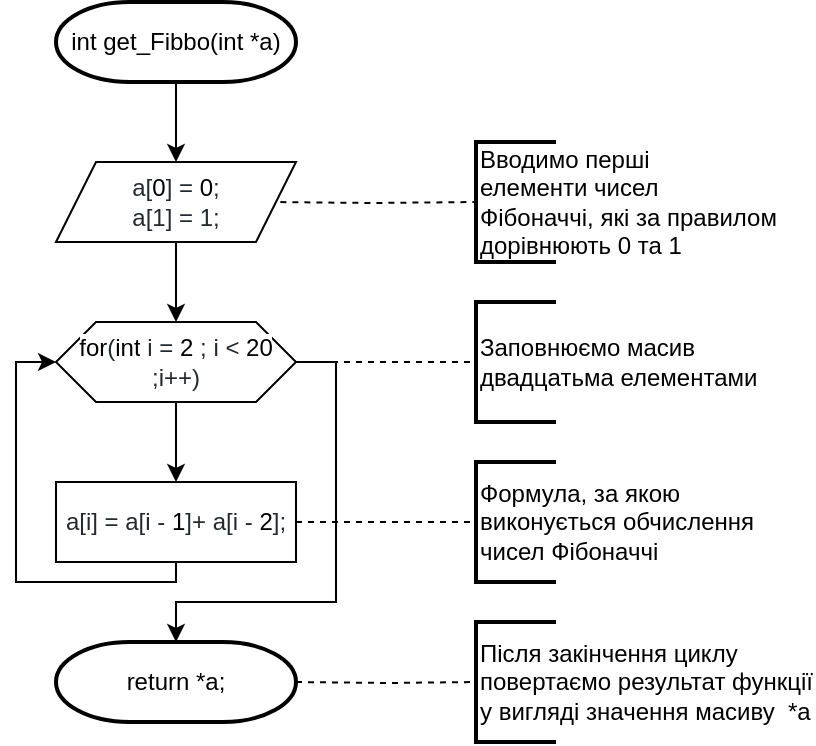 <mxfile version="14.0.1" type="device"><diagram id="EBm_OR5x-Is41UELYWcg" name="Page-1"><mxGraphModel dx="539" dy="487" grid="1" gridSize="10" guides="1" tooltips="1" connect="1" arrows="1" fold="1" page="1" pageScale="1" pageWidth="1200" pageHeight="1600" math="0" shadow="0"><root><mxCell id="0"/><mxCell id="1" parent="0"/><mxCell id="Po-tuJSfogR59qn-kTYG-5" style="edgeStyle=orthogonalEdgeStyle;rounded=0;orthogonalLoop=1;jettySize=auto;html=1;exitX=0.5;exitY=1;exitDx=0;exitDy=0;exitPerimeter=0;entryX=0.5;entryY=0;entryDx=0;entryDy=0;" parent="1" source="Po-tuJSfogR59qn-kTYG-1" target="AKlEYXITjfV1wmfV2RGG-1" edge="1"><mxGeometry relative="1" as="geometry"><mxPoint x="380" y="140" as="targetPoint"/></mxGeometry></mxCell><mxCell id="Po-tuJSfogR59qn-kTYG-1" value="&lt;font style=&quot;vertical-align: inherit&quot;&gt;&lt;font style=&quot;vertical-align: inherit&quot;&gt;int get_Fibbo(int *a)&lt;/font&gt;&lt;/font&gt;" style="strokeWidth=2;html=1;shape=mxgraph.flowchart.terminator;whiteSpace=wrap;" parent="1" vertex="1"><mxGeometry x="320" y="80" width="120" height="40" as="geometry"/></mxCell><mxCell id="Po-tuJSfogR59qn-kTYG-4" style="edgeStyle=orthogonalEdgeStyle;rounded=0;orthogonalLoop=1;jettySize=auto;html=1;exitX=0.5;exitY=1;exitDx=0;exitDy=0;entryX=0.5;entryY=0;entryDx=0;entryDy=0;" parent="1" source="AKlEYXITjfV1wmfV2RGG-1" target="Po-tuJSfogR59qn-kTYG-3" edge="1"><mxGeometry relative="1" as="geometry"><mxPoint x="380" y="200" as="sourcePoint"/></mxGeometry></mxCell><mxCell id="Po-tuJSfogR59qn-kTYG-15" style="edgeStyle=orthogonalEdgeStyle;rounded=0;orthogonalLoop=1;jettySize=auto;html=1;exitX=1;exitY=0.5;exitDx=0;exitDy=0;entryX=0;entryY=0.5;entryDx=0;entryDy=0;entryPerimeter=0;dashed=1;endArrow=none;endFill=0;" parent="1" target="Po-tuJSfogR59qn-kTYG-14" edge="1"><mxGeometry relative="1" as="geometry"><mxPoint x="426.2" y="180" as="sourcePoint"/></mxGeometry></mxCell><mxCell id="Po-tuJSfogR59qn-kTYG-12" style="edgeStyle=orthogonalEdgeStyle;rounded=0;orthogonalLoop=1;jettySize=auto;html=1;exitX=0.5;exitY=1;exitDx=0;exitDy=0;entryX=0.5;entryY=0;entryDx=0;entryDy=0;" parent="1" source="Po-tuJSfogR59qn-kTYG-3" target="Po-tuJSfogR59qn-kTYG-9" edge="1"><mxGeometry relative="1" as="geometry"/></mxCell><mxCell id="Po-tuJSfogR59qn-kTYG-13" style="edgeStyle=orthogonalEdgeStyle;rounded=0;orthogonalLoop=1;jettySize=auto;html=1;exitX=1;exitY=0.5;exitDx=0;exitDy=0;entryX=0.5;entryY=0;entryDx=0;entryDy=0;entryPerimeter=0;" parent="1" source="Po-tuJSfogR59qn-kTYG-3" target="Po-tuJSfogR59qn-kTYG-10" edge="1"><mxGeometry relative="1" as="geometry"><Array as="points"><mxPoint x="460" y="260"/><mxPoint x="460" y="380"/><mxPoint x="380" y="380"/></Array></mxGeometry></mxCell><mxCell id="Po-tuJSfogR59qn-kTYG-18" style="edgeStyle=orthogonalEdgeStyle;rounded=0;orthogonalLoop=1;jettySize=auto;html=1;exitX=1;exitY=0.5;exitDx=0;exitDy=0;entryX=0;entryY=0.5;entryDx=0;entryDy=0;entryPerimeter=0;dashed=1;endArrow=none;endFill=0;" parent="1" source="Po-tuJSfogR59qn-kTYG-3" target="Po-tuJSfogR59qn-kTYG-16" edge="1"><mxGeometry relative="1" as="geometry"/></mxCell><mxCell id="Po-tuJSfogR59qn-kTYG-3" value="&lt;span class=&quot;pl-k&quot; style=&quot;box-sizing: border-box ; font-family: , &amp;#34;consolas&amp;#34; , &amp;#34;liberation mono&amp;#34; , &amp;#34;menlo&amp;#34; , monospace ; background-color: rgb(255 , 255 , 255)&quot;&gt;&lt;font style=&quot;box-sizing: border-box ; vertical-align: inherit&quot;&gt;&lt;font style=&quot;box-sizing: border-box ; vertical-align: inherit&quot;&gt;for&lt;/font&gt;&lt;/font&gt;&lt;/span&gt;&lt;font style=&quot;box-sizing: border-box ; color: rgb(36 , 41 , 46) ; font-family: , &amp;#34;consolas&amp;#34; , &amp;#34;liberation mono&amp;#34; , &amp;#34;menlo&amp;#34; , monospace ; background-color: rgb(255 , 255 , 255) ; vertical-align: inherit&quot;&gt;&lt;font style=&quot;box-sizing: border-box ; vertical-align: inherit&quot;&gt;(&lt;/font&gt;&lt;/font&gt;&lt;span class=&quot;pl-k&quot; style=&quot;box-sizing: border-box ; font-family: , &amp;#34;consolas&amp;#34; , &amp;#34;liberation mono&amp;#34; , &amp;#34;menlo&amp;#34; , monospace ; background-color: rgb(255 , 255 , 255)&quot;&gt;&lt;font style=&quot;box-sizing: border-box ; vertical-align: inherit&quot;&gt;&lt;font style=&quot;box-sizing: border-box ; vertical-align: inherit&quot;&gt;int&lt;/font&gt;&lt;/font&gt;&lt;/span&gt;&lt;font style=&quot;box-sizing: border-box ; color: rgb(36 , 41 , 46) ; font-family: , &amp;#34;consolas&amp;#34; , &amp;#34;liberation mono&amp;#34; , &amp;#34;menlo&amp;#34; , monospace ; background-color: rgb(255 , 255 , 255) ; vertical-align: inherit&quot;&gt;&lt;font style=&quot;box-sizing: border-box ; vertical-align: inherit&quot;&gt; i = &lt;/font&gt;&lt;/font&gt;&lt;span class=&quot;pl-c1&quot; style=&quot;box-sizing: border-box ; font-family: , &amp;#34;consolas&amp;#34; , &amp;#34;liberation mono&amp;#34; , &amp;#34;menlo&amp;#34; , monospace ; background-color: rgb(255 , 255 , 255)&quot;&gt;&lt;font style=&quot;box-sizing: border-box ; vertical-align: inherit&quot;&gt;&lt;font style=&quot;box-sizing: border-box ; vertical-align: inherit&quot;&gt;2&lt;/font&gt;&lt;/font&gt;&lt;/span&gt;&lt;font style=&quot;box-sizing: border-box ; color: rgb(36 , 41 , 46) ; font-family: , &amp;#34;consolas&amp;#34; , &amp;#34;liberation mono&amp;#34; , &amp;#34;menlo&amp;#34; , monospace ; background-color: rgb(255 , 255 , 255) ; vertical-align: inherit&quot;&gt;&lt;font style=&quot;box-sizing: border-box ; vertical-align: inherit&quot;&gt; ; i &amp;lt; &lt;/font&gt;&lt;/font&gt;&lt;span class=&quot;pl-c1&quot; style=&quot;box-sizing: border-box ; font-family: , &amp;#34;consolas&amp;#34; , &amp;#34;liberation mono&amp;#34; , &amp;#34;menlo&amp;#34; , monospace ; background-color: rgb(255 , 255 , 255)&quot;&gt;&lt;font style=&quot;box-sizing: border-box ; vertical-align: inherit&quot;&gt;&lt;font style=&quot;box-sizing: border-box ; vertical-align: inherit&quot;&gt;20&lt;/font&gt;&lt;/font&gt;&lt;/span&gt;&lt;font style=&quot;box-sizing: border-box ; color: rgb(36 , 41 , 46) ; font-family: , &amp;#34;consolas&amp;#34; , &amp;#34;liberation mono&amp;#34; , &amp;#34;menlo&amp;#34; , monospace ; background-color: rgb(255 , 255 , 255) ; vertical-align: inherit&quot;&gt;&lt;font style=&quot;box-sizing: border-box ; vertical-align: inherit&quot;&gt; ;i++)&lt;/font&gt;&lt;/font&gt;" style="shape=hexagon;perimeter=hexagonPerimeter2;whiteSpace=wrap;html=1;fixedSize=1;" parent="1" vertex="1"><mxGeometry x="320" y="240" width="120" height="40" as="geometry"/></mxCell><mxCell id="Po-tuJSfogR59qn-kTYG-11" style="edgeStyle=orthogonalEdgeStyle;rounded=0;orthogonalLoop=1;jettySize=auto;html=1;exitX=0.5;exitY=1;exitDx=0;exitDy=0;entryX=0;entryY=0.5;entryDx=0;entryDy=0;" parent="1" source="Po-tuJSfogR59qn-kTYG-9" target="Po-tuJSfogR59qn-kTYG-3" edge="1"><mxGeometry relative="1" as="geometry"><Array as="points"><mxPoint x="380" y="370"/><mxPoint x="300" y="370"/><mxPoint x="300" y="260"/></Array></mxGeometry></mxCell><mxCell id="Po-tuJSfogR59qn-kTYG-19" style="edgeStyle=orthogonalEdgeStyle;rounded=0;orthogonalLoop=1;jettySize=auto;html=1;exitX=1;exitY=0.5;exitDx=0;exitDy=0;entryX=0;entryY=0.5;entryDx=0;entryDy=0;entryPerimeter=0;dashed=1;endArrow=none;endFill=0;" parent="1" source="Po-tuJSfogR59qn-kTYG-9" target="Po-tuJSfogR59qn-kTYG-17" edge="1"><mxGeometry relative="1" as="geometry"/></mxCell><mxCell id="Po-tuJSfogR59qn-kTYG-9" value="&lt;span style=&quot;color: rgb(36 , 41 , 46) ; font-family: , &amp;#34;consolas&amp;#34; , &amp;#34;liberation mono&amp;#34; , &amp;#34;menlo&amp;#34; , monospace ; background-color: rgb(255 , 255 , 255)&quot;&gt;a[i] = a[i - &lt;/span&gt;&lt;span class=&quot;pl-c1&quot; style=&quot;box-sizing: border-box ; font-family: , &amp;#34;consolas&amp;#34; , &amp;#34;liberation mono&amp;#34; , &amp;#34;menlo&amp;#34; , monospace ; background-color: rgb(255 , 255 , 255)&quot;&gt;1&lt;/span&gt;&lt;span style=&quot;color: rgb(36 , 41 , 46) ; font-family: , &amp;#34;consolas&amp;#34; , &amp;#34;liberation mono&amp;#34; , &amp;#34;menlo&amp;#34; , monospace ; background-color: rgb(255 , 255 , 255)&quot;&gt;]+ a[i - &lt;/span&gt;&lt;span class=&quot;pl-c1&quot; style=&quot;box-sizing: border-box ; font-family: , &amp;#34;consolas&amp;#34; , &amp;#34;liberation mono&amp;#34; , &amp;#34;menlo&amp;#34; , monospace ; background-color: rgb(255 , 255 , 255)&quot;&gt;2&lt;/span&gt;&lt;span style=&quot;color: rgb(36 , 41 , 46) ; font-family: , &amp;#34;consolas&amp;#34; , &amp;#34;liberation mono&amp;#34; , &amp;#34;menlo&amp;#34; , monospace ; background-color: rgb(255 , 255 , 255)&quot;&gt;]; &lt;/span&gt;" style="rounded=0;whiteSpace=wrap;html=1;" parent="1" vertex="1"><mxGeometry x="320" y="320" width="120" height="40" as="geometry"/></mxCell><mxCell id="Po-tuJSfogR59qn-kTYG-10" value="&lt;font style=&quot;vertical-align: inherit&quot;&gt;&lt;font style=&quot;vertical-align: inherit&quot;&gt;return *a;&lt;/font&gt;&lt;/font&gt;" style="strokeWidth=2;html=1;shape=mxgraph.flowchart.terminator;whiteSpace=wrap;" parent="1" vertex="1"><mxGeometry x="320" y="400" width="120" height="40" as="geometry"/></mxCell><mxCell id="Po-tuJSfogR59qn-kTYG-14" value="Вводимо перші&lt;br&gt;елементи чисел&amp;nbsp;&lt;br&gt;Фібоначчі, які за правилом &lt;br&gt;дорівнюють 0 та 1" style="strokeWidth=2;html=1;shape=mxgraph.flowchart.annotation_1;align=left;pointerEvents=1;" parent="1" vertex="1"><mxGeometry x="530" y="150" width="40" height="60" as="geometry"/></mxCell><mxCell id="Po-tuJSfogR59qn-kTYG-16" value="Заповнюємо масив&lt;br&gt;двадцатьма елементами" style="strokeWidth=2;html=1;shape=mxgraph.flowchart.annotation_1;align=left;pointerEvents=1;" parent="1" vertex="1"><mxGeometry x="530" y="230" width="40" height="60" as="geometry"/></mxCell><mxCell id="Po-tuJSfogR59qn-kTYG-17" value="Формула, за якою&lt;br&gt;виконується обчислення&lt;br&gt;чисел Фібоначчі" style="strokeWidth=2;html=1;shape=mxgraph.flowchart.annotation_1;align=left;pointerEvents=1;" parent="1" vertex="1"><mxGeometry x="530" y="310" width="40" height="60" as="geometry"/></mxCell><mxCell id="AKlEYXITjfV1wmfV2RGG-1" value="&lt;font style=&quot;box-sizing: border-box ; color: rgb(36 , 41 , 46) ; background-color: rgb(255 , 255 , 255) ; vertical-align: inherit&quot;&gt;&lt;font style=&quot;box-sizing: border-box ; vertical-align: inherit&quot;&gt;а[&lt;/font&gt;&lt;/font&gt;&lt;span class=&quot;pl-c1&quot; style=&quot;box-sizing: border-box ; background-color: rgb(255 , 255 , 255)&quot;&gt;&lt;font style=&quot;box-sizing: border-box ; vertical-align: inherit&quot;&gt;&lt;font style=&quot;box-sizing: border-box ; vertical-align: inherit&quot;&gt;0&lt;/font&gt;&lt;/font&gt;&lt;/span&gt;&lt;font style=&quot;box-sizing: border-box ; color: rgb(36 , 41 , 46) ; background-color: rgb(255 , 255 , 255) ; vertical-align: inherit&quot;&gt;&lt;font style=&quot;box-sizing: border-box ; vertical-align: inherit&quot;&gt;] =&amp;nbsp;&lt;/font&gt;&lt;/font&gt;&lt;span class=&quot;pl-c1&quot; style=&quot;box-sizing: border-box ; background-color: rgb(255 , 255 , 255)&quot;&gt;&lt;font style=&quot;box-sizing: border-box ; vertical-align: inherit&quot;&gt;&lt;font style=&quot;box-sizing: border-box ; vertical-align: inherit&quot;&gt;0&lt;/font&gt;&lt;/font&gt;&lt;/span&gt;&lt;font style=&quot;box-sizing: border-box ; color: rgb(36 , 41 , 46) ; background-color: rgb(255 , 255 , 255) ; vertical-align: inherit&quot;&gt;&lt;font style=&quot;box-sizing: border-box ; vertical-align: inherit&quot;&gt;;&lt;br&gt;a[1] = 1;&lt;/font&gt;&lt;/font&gt;" style="shape=parallelogram;perimeter=parallelogramPerimeter;whiteSpace=wrap;html=1;fixedSize=1;" vertex="1" parent="1"><mxGeometry x="320" y="160" width="120" height="40" as="geometry"/></mxCell><mxCell id="AKlEYXITjfV1wmfV2RGG-2" style="edgeStyle=orthogonalEdgeStyle;rounded=0;orthogonalLoop=1;jettySize=auto;html=1;exitX=1;exitY=0.5;exitDx=0;exitDy=0;entryX=0;entryY=0.5;entryDx=0;entryDy=0;entryPerimeter=0;dashed=1;endArrow=none;endFill=0;" edge="1" parent="1" target="AKlEYXITjfV1wmfV2RGG-3"><mxGeometry relative="1" as="geometry"><mxPoint x="440.0" y="420" as="sourcePoint"/></mxGeometry></mxCell><mxCell id="AKlEYXITjfV1wmfV2RGG-3" value="Після закінчення циклу&lt;br&gt;повертаємо результат функції &lt;br&gt;у вигляді значення масиву&amp;nbsp; *а" style="strokeWidth=2;html=1;shape=mxgraph.flowchart.annotation_1;align=left;pointerEvents=1;" vertex="1" parent="1"><mxGeometry x="530" y="390" width="40" height="60" as="geometry"/></mxCell></root></mxGraphModel></diagram></mxfile>